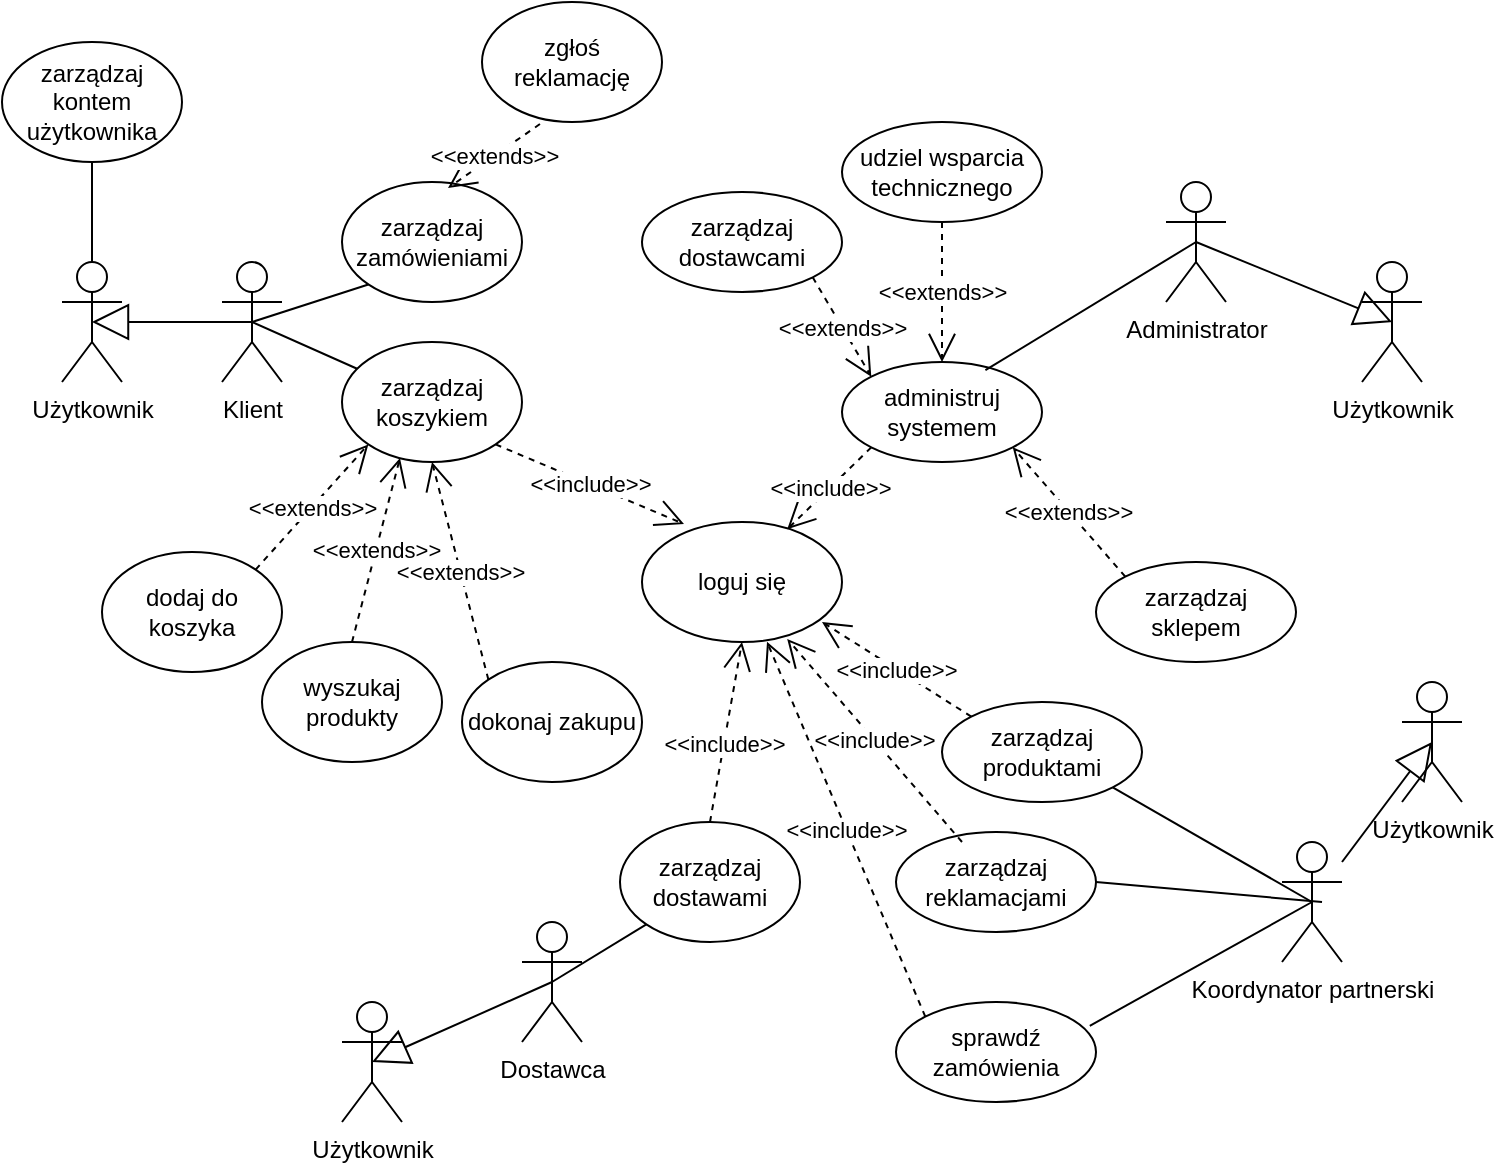 <mxfile version="24.2.0" type="github">
  <diagram name="Strona-1" id="ddkchTrSO-6p45OmRP6A">
    <mxGraphModel dx="1620" dy="783" grid="1" gridSize="10" guides="1" tooltips="1" connect="1" arrows="1" fold="1" page="1" pageScale="1" pageWidth="827" pageHeight="1169" math="0" shadow="0">
      <root>
        <mxCell id="0" />
        <mxCell id="1" parent="0" />
        <mxCell id="SdbDFvajUCVgvThnJawX-1" value="loguj się" style="ellipse;whiteSpace=wrap;html=1;" parent="1" vertex="1">
          <mxGeometry x="380" y="570" width="100" height="60" as="geometry" />
        </mxCell>
        <mxCell id="JuQFvX9YrrgA2miF1Yzw-1" value="Koordynator partnerski&lt;div&gt;&lt;br&gt;&lt;/div&gt;" style="shape=umlActor;verticalLabelPosition=bottom;verticalAlign=top;html=1;outlineConnect=0;" parent="1" vertex="1">
          <mxGeometry x="700" y="730" width="30" height="60" as="geometry" />
        </mxCell>
        <mxCell id="SdbDFvajUCVgvThnJawX-2" value="Klient" style="shape=umlActor;verticalLabelPosition=bottom;verticalAlign=top;html=1;" parent="1" vertex="1">
          <mxGeometry x="170" y="440" width="30" height="60" as="geometry" />
        </mxCell>
        <mxCell id="JuQFvX9YrrgA2miF1Yzw-2" value="Administrator&lt;div&gt;&lt;br&gt;&lt;/div&gt;" style="shape=umlActor;verticalLabelPosition=bottom;verticalAlign=top;html=1;outlineConnect=0;" parent="1" vertex="1">
          <mxGeometry x="642" y="400" width="30" height="60" as="geometry" />
        </mxCell>
        <mxCell id="SdbDFvajUCVgvThnJawX-4" value="" style="endArrow=none;html=1;rounded=0;entryX=0.5;entryY=0.5;entryDx=0;entryDy=0;entryPerimeter=0;" parent="1" source="SdbDFvajUCVgvThnJawX-5" target="SdbDFvajUCVgvThnJawX-2" edge="1">
          <mxGeometry width="50" height="50" relative="1" as="geometry">
            <mxPoint x="224.254" y="482.267" as="sourcePoint" />
            <mxPoint x="410" y="670" as="targetPoint" />
          </mxGeometry>
        </mxCell>
        <mxCell id="JuQFvX9YrrgA2miF1Yzw-4" value="administruj systemem" style="ellipse;whiteSpace=wrap;html=1;" parent="1" vertex="1">
          <mxGeometry x="480" y="490" width="100" height="50" as="geometry" />
        </mxCell>
        <mxCell id="SdbDFvajUCVgvThnJawX-5" value="zarządzaj koszykiem" style="ellipse;whiteSpace=wrap;html=1;" parent="1" vertex="1">
          <mxGeometry x="230" y="480" width="90" height="60" as="geometry" />
        </mxCell>
        <mxCell id="JuQFvX9YrrgA2miF1Yzw-7" value="" style="endArrow=none;html=1;rounded=0;exitX=0.717;exitY=0.082;exitDx=0;exitDy=0;exitPerimeter=0;entryX=0.5;entryY=0.5;entryDx=0;entryDy=0;entryPerimeter=0;" parent="1" source="JuQFvX9YrrgA2miF1Yzw-4" target="JuQFvX9YrrgA2miF1Yzw-2" edge="1">
          <mxGeometry width="50" height="50" relative="1" as="geometry">
            <mxPoint x="510" y="500" as="sourcePoint" />
            <mxPoint x="560" y="450" as="targetPoint" />
          </mxGeometry>
        </mxCell>
        <mxCell id="SdbDFvajUCVgvThnJawX-6" value="&amp;lt;&amp;lt;include&amp;gt;&amp;gt;" style="endArrow=open;endSize=12;dashed=1;html=1;rounded=0;exitX=1;exitY=1;exitDx=0;exitDy=0;entryX=0.21;entryY=0.017;entryDx=0;entryDy=0;entryPerimeter=0;" parent="1" source="SdbDFvajUCVgvThnJawX-5" target="SdbDFvajUCVgvThnJawX-1" edge="1">
          <mxGeometry width="160" relative="1" as="geometry">
            <mxPoint x="320" y="730" as="sourcePoint" />
            <mxPoint x="480" y="730" as="targetPoint" />
          </mxGeometry>
        </mxCell>
        <mxCell id="JuQFvX9YrrgA2miF1Yzw-8" value="zarządzaj sklepem" style="ellipse;whiteSpace=wrap;html=1;" parent="1" vertex="1">
          <mxGeometry x="607" y="590" width="100" height="50" as="geometry" />
        </mxCell>
        <mxCell id="SdbDFvajUCVgvThnJawX-8" value="dodaj do koszyka" style="ellipse;whiteSpace=wrap;html=1;" parent="1" vertex="1">
          <mxGeometry x="110" y="585" width="90" height="60" as="geometry" />
        </mxCell>
        <mxCell id="JuQFvX9YrrgA2miF1Yzw-10" value="&amp;lt;&amp;lt;include&amp;gt;&amp;gt;" style="endArrow=open;endSize=12;dashed=1;html=1;rounded=0;exitX=0;exitY=1;exitDx=0;exitDy=0;entryX=0.726;entryY=0.061;entryDx=0;entryDy=0;entryPerimeter=0;" parent="1" source="JuQFvX9YrrgA2miF1Yzw-4" target="SdbDFvajUCVgvThnJawX-1" edge="1">
          <mxGeometry width="160" relative="1" as="geometry">
            <mxPoint x="220" y="450" as="sourcePoint" />
            <mxPoint x="260" y="500" as="targetPoint" />
          </mxGeometry>
        </mxCell>
        <mxCell id="SdbDFvajUCVgvThnJawX-9" value="&amp;lt;&amp;lt;extends&amp;gt;&amp;gt;" style="endArrow=open;endSize=12;dashed=1;html=1;rounded=0;exitX=1;exitY=0;exitDx=0;exitDy=0;entryX=0;entryY=1;entryDx=0;entryDy=0;" parent="1" source="SdbDFvajUCVgvThnJawX-8" target="SdbDFvajUCVgvThnJawX-5" edge="1">
          <mxGeometry width="160" relative="1" as="geometry">
            <mxPoint x="317" y="541" as="sourcePoint" />
            <mxPoint x="350" y="670" as="targetPoint" />
          </mxGeometry>
        </mxCell>
        <mxCell id="JuQFvX9YrrgA2miF1Yzw-14" value="&amp;lt;&amp;lt;extends&amp;gt;&amp;gt;" style="endArrow=open;endSize=12;dashed=1;html=1;rounded=0;strokeColor=default;align=center;verticalAlign=middle;fontFamily=Helvetica;fontSize=11;fontColor=default;labelBackgroundColor=default;entryX=1;entryY=1;entryDx=0;entryDy=0;exitX=0;exitY=0;exitDx=0;exitDy=0;" parent="1" source="JuQFvX9YrrgA2miF1Yzw-8" target="JuQFvX9YrrgA2miF1Yzw-4" edge="1">
          <mxGeometry width="160" relative="1" as="geometry">
            <mxPoint x="480" y="650" as="sourcePoint" />
            <mxPoint x="640" y="650" as="targetPoint" />
          </mxGeometry>
        </mxCell>
        <mxCell id="SdbDFvajUCVgvThnJawX-10" value="wyszukaj produkty" style="ellipse;whiteSpace=wrap;html=1;" parent="1" vertex="1">
          <mxGeometry x="190" y="630" width="90" height="60" as="geometry" />
        </mxCell>
        <mxCell id="JuQFvX9YrrgA2miF1Yzw-15" value="zarządzaj dostawcami" style="ellipse;whiteSpace=wrap;html=1;" parent="1" vertex="1">
          <mxGeometry x="380" y="405" width="100" height="50" as="geometry" />
        </mxCell>
        <mxCell id="SdbDFvajUCVgvThnJawX-11" value="&amp;lt;&amp;lt;extends&amp;gt;&amp;gt;" style="endArrow=open;endSize=12;dashed=1;html=1;rounded=0;exitX=0.5;exitY=0;exitDx=0;exitDy=0;entryX=0.322;entryY=0.967;entryDx=0;entryDy=0;entryPerimeter=0;" parent="1" source="SdbDFvajUCVgvThnJawX-10" target="SdbDFvajUCVgvThnJawX-5" edge="1">
          <mxGeometry width="160" relative="1" as="geometry">
            <mxPoint x="227" y="604" as="sourcePoint" />
            <mxPoint x="285" y="550" as="targetPoint" />
          </mxGeometry>
        </mxCell>
        <mxCell id="JuQFvX9YrrgA2miF1Yzw-16" value="udziel wsparcia technicznego" style="ellipse;whiteSpace=wrap;html=1;" parent="1" vertex="1">
          <mxGeometry x="480" y="370" width="100" height="50" as="geometry" />
        </mxCell>
        <mxCell id="SdbDFvajUCVgvThnJawX-12" value="dokonaj zakupu" style="ellipse;whiteSpace=wrap;html=1;" parent="1" vertex="1">
          <mxGeometry x="290" y="640" width="90" height="60" as="geometry" />
        </mxCell>
        <mxCell id="SdbDFvajUCVgvThnJawX-13" value="&amp;lt;&amp;lt;extends&amp;gt;&amp;gt;" style="endArrow=open;endSize=12;dashed=1;html=1;rounded=0;exitX=0;exitY=0;exitDx=0;exitDy=0;entryX=0.5;entryY=1;entryDx=0;entryDy=0;" parent="1" source="SdbDFvajUCVgvThnJawX-12" target="SdbDFvajUCVgvThnJawX-5" edge="1">
          <mxGeometry width="160" relative="1" as="geometry">
            <mxPoint x="265" y="640" as="sourcePoint" />
            <mxPoint x="269" y="548" as="targetPoint" />
          </mxGeometry>
        </mxCell>
        <mxCell id="SYQceFe5XX5bmk-Zttm_-1" value="zarządzaj zamówieniami" style="ellipse;whiteSpace=wrap;html=1;" parent="1" vertex="1">
          <mxGeometry x="230" y="400" width="90" height="60" as="geometry" />
        </mxCell>
        <mxCell id="SYQceFe5XX5bmk-Zttm_-2" value="" style="endArrow=none;html=1;rounded=0;entryX=0.5;entryY=0.5;entryDx=0;entryDy=0;entryPerimeter=0;exitX=0;exitY=1;exitDx=0;exitDy=0;" parent="1" source="SYQceFe5XX5bmk-Zttm_-1" target="SdbDFvajUCVgvThnJawX-2" edge="1">
          <mxGeometry width="50" height="50" relative="1" as="geometry">
            <mxPoint x="300" y="510" as="sourcePoint" />
            <mxPoint x="350" y="460" as="targetPoint" />
          </mxGeometry>
        </mxCell>
        <mxCell id="SYQceFe5XX5bmk-Zttm_-3" value="zgłoś reklamację" style="ellipse;whiteSpace=wrap;html=1;" parent="1" vertex="1">
          <mxGeometry x="300" y="310" width="90" height="60" as="geometry" />
        </mxCell>
        <mxCell id="SYQceFe5XX5bmk-Zttm_-4" value="&amp;lt;&amp;lt;extends&amp;gt;&amp;gt;" style="endArrow=open;endSize=12;dashed=1;html=1;rounded=0;exitX=0.322;exitY=1.017;exitDx=0;exitDy=0;entryX=0.589;entryY=0.05;entryDx=0;entryDy=0;entryPerimeter=0;exitPerimeter=0;" parent="1" source="SYQceFe5XX5bmk-Zttm_-3" target="SYQceFe5XX5bmk-Zttm_-1" edge="1">
          <mxGeometry width="160" relative="1" as="geometry">
            <mxPoint x="240" y="490" as="sourcePoint" />
            <mxPoint x="400" y="490" as="targetPoint" />
          </mxGeometry>
        </mxCell>
        <mxCell id="SYQceFe5XX5bmk-Zttm_-5" value="Użytkownik" style="shape=umlActor;verticalLabelPosition=bottom;verticalAlign=top;html=1;" parent="1" vertex="1">
          <mxGeometry x="90" y="440" width="30" height="60" as="geometry" />
        </mxCell>
        <mxCell id="SYQceFe5XX5bmk-Zttm_-6" value="" style="endArrow=block;endSize=16;endFill=0;html=1;rounded=0;exitX=0.5;exitY=0.5;exitDx=0;exitDy=0;exitPerimeter=0;entryX=0.5;entryY=0.5;entryDx=0;entryDy=0;entryPerimeter=0;" parent="1" source="SdbDFvajUCVgvThnJawX-2" target="SYQceFe5XX5bmk-Zttm_-5" edge="1">
          <mxGeometry width="160" relative="1" as="geometry">
            <mxPoint x="230" y="710" as="sourcePoint" />
            <mxPoint x="390" y="710" as="targetPoint" />
          </mxGeometry>
        </mxCell>
        <mxCell id="JuQFvX9YrrgA2miF1Yzw-17" value="&amp;lt;&amp;lt;extends&amp;gt;&amp;gt;" style="endArrow=open;endSize=12;dashed=1;html=1;rounded=0;strokeColor=default;align=center;verticalAlign=middle;fontFamily=Helvetica;fontSize=11;fontColor=default;labelBackgroundColor=default;exitX=1;exitY=1;exitDx=0;exitDy=0;entryX=0;entryY=0;entryDx=0;entryDy=0;" parent="1" source="JuQFvX9YrrgA2miF1Yzw-15" target="JuQFvX9YrrgA2miF1Yzw-4" edge="1">
          <mxGeometry width="160" relative="1" as="geometry">
            <mxPoint x="380" y="530" as="sourcePoint" />
            <mxPoint x="540" y="530" as="targetPoint" />
          </mxGeometry>
        </mxCell>
        <mxCell id="qofxUEPGcxJbh4miqbQ3-1" value="zarządzaj kontem użytkownika" style="ellipse;whiteSpace=wrap;html=1;" parent="1" vertex="1">
          <mxGeometry x="60" y="330" width="90" height="60" as="geometry" />
        </mxCell>
        <mxCell id="JuQFvX9YrrgA2miF1Yzw-18" value="&amp;lt;&amp;lt;extends&amp;gt;&amp;gt;" style="endArrow=open;endSize=12;dashed=1;html=1;rounded=0;strokeColor=default;align=center;verticalAlign=middle;fontFamily=Helvetica;fontSize=11;fontColor=default;labelBackgroundColor=default;exitX=0.5;exitY=1;exitDx=0;exitDy=0;entryX=0.5;entryY=0;entryDx=0;entryDy=0;" parent="1" source="JuQFvX9YrrgA2miF1Yzw-16" target="JuQFvX9YrrgA2miF1Yzw-4" edge="1">
          <mxGeometry width="160" relative="1" as="geometry">
            <mxPoint x="524" y="469" as="sourcePoint" />
            <mxPoint x="510" y="480" as="targetPoint" />
          </mxGeometry>
        </mxCell>
        <mxCell id="qofxUEPGcxJbh4miqbQ3-3" value="" style="endArrow=none;html=1;rounded=0;entryX=0.5;entryY=1;entryDx=0;entryDy=0;exitX=0.5;exitY=0;exitDx=0;exitDy=0;exitPerimeter=0;" parent="1" source="SYQceFe5XX5bmk-Zttm_-5" target="qofxUEPGcxJbh4miqbQ3-1" edge="1">
          <mxGeometry width="50" height="50" relative="1" as="geometry">
            <mxPoint x="290" y="520" as="sourcePoint" />
            <mxPoint x="340" y="470" as="targetPoint" />
          </mxGeometry>
        </mxCell>
        <mxCell id="JuQFvX9YrrgA2miF1Yzw-19" value="&lt;div&gt;Użytkownik&lt;/div&gt;" style="shape=umlActor;verticalLabelPosition=bottom;verticalAlign=top;html=1;outlineConnect=0;" parent="1" vertex="1">
          <mxGeometry x="740" y="440" width="30" height="60" as="geometry" />
        </mxCell>
        <mxCell id="qofxUEPGcxJbh4miqbQ3-4" value="Dostawca" style="shape=umlActor;verticalLabelPosition=bottom;verticalAlign=top;html=1;outlineConnect=0;" parent="1" vertex="1">
          <mxGeometry x="320" y="770" width="30" height="60" as="geometry" />
        </mxCell>
        <mxCell id="JuQFvX9YrrgA2miF1Yzw-24" value="" style="endArrow=block;endSize=16;endFill=0;html=1;rounded=0;exitX=0.5;exitY=0.5;exitDx=0;exitDy=0;exitPerimeter=0;entryX=0.5;entryY=0.5;entryDx=0;entryDy=0;entryPerimeter=0;" parent="1" source="JuQFvX9YrrgA2miF1Yzw-2" target="JuQFvX9YrrgA2miF1Yzw-19" edge="1">
          <mxGeometry width="160" relative="1" as="geometry">
            <mxPoint x="820" y="550" as="sourcePoint" />
            <mxPoint x="740" y="550" as="targetPoint" />
          </mxGeometry>
        </mxCell>
        <mxCell id="qofxUEPGcxJbh4miqbQ3-7" value="zarządzaj dostawami" style="ellipse;whiteSpace=wrap;html=1;" parent="1" vertex="1">
          <mxGeometry x="369" y="720" width="90" height="60" as="geometry" />
        </mxCell>
        <mxCell id="JuQFvX9YrrgA2miF1Yzw-25" value="zarządzaj produktami" style="ellipse;whiteSpace=wrap;html=1;" parent="1" vertex="1">
          <mxGeometry x="530" y="660" width="100" height="50" as="geometry" />
        </mxCell>
        <mxCell id="qofxUEPGcxJbh4miqbQ3-8" value="" style="endArrow=none;html=1;rounded=0;exitX=0.5;exitY=0.5;exitDx=0;exitDy=0;exitPerimeter=0;entryX=0;entryY=1;entryDx=0;entryDy=0;" parent="1" source="qofxUEPGcxJbh4miqbQ3-4" target="qofxUEPGcxJbh4miqbQ3-7" edge="1">
          <mxGeometry width="50" height="50" relative="1" as="geometry">
            <mxPoint x="430" y="780" as="sourcePoint" />
            <mxPoint x="480" y="730" as="targetPoint" />
          </mxGeometry>
        </mxCell>
        <mxCell id="JuQFvX9YrrgA2miF1Yzw-26" value="" style="endArrow=none;html=1;rounded=0;strokeColor=default;align=center;verticalAlign=middle;fontFamily=Helvetica;fontSize=11;fontColor=default;labelBackgroundColor=default;entryX=1;entryY=1;entryDx=0;entryDy=0;exitX=0.5;exitY=0.5;exitDx=0;exitDy=0;exitPerimeter=0;" parent="1" source="JuQFvX9YrrgA2miF1Yzw-1" target="JuQFvX9YrrgA2miF1Yzw-25" edge="1">
          <mxGeometry width="50" height="50" relative="1" as="geometry">
            <mxPoint x="510" y="650" as="sourcePoint" />
            <mxPoint x="560" y="600" as="targetPoint" />
          </mxGeometry>
        </mxCell>
        <mxCell id="qofxUEPGcxJbh4miqbQ3-9" value="" style="endArrow=open;dashed=1;endFill=0;endSize=12;html=1;rounded=0;exitX=0.5;exitY=0;exitDx=0;exitDy=0;entryX=0.5;entryY=1;entryDx=0;entryDy=0;" parent="1" source="qofxUEPGcxJbh4miqbQ3-7" target="SdbDFvajUCVgvThnJawX-1" edge="1">
          <mxGeometry width="160" relative="1" as="geometry">
            <mxPoint x="380" y="750" as="sourcePoint" />
            <mxPoint x="540" y="750" as="targetPoint" />
          </mxGeometry>
        </mxCell>
        <mxCell id="qofxUEPGcxJbh4miqbQ3-10" value="&amp;lt;&amp;lt;include&amp;gt;&amp;gt;" style="edgeLabel;html=1;align=center;verticalAlign=middle;resizable=0;points=[];" parent="qofxUEPGcxJbh4miqbQ3-9" connectable="0" vertex="1">
          <mxGeometry x="-0.124" relative="1" as="geometry">
            <mxPoint as="offset" />
          </mxGeometry>
        </mxCell>
        <mxCell id="qofxUEPGcxJbh4miqbQ3-11" value="Użytkownik" style="shape=umlActor;verticalLabelPosition=bottom;verticalAlign=top;html=1;" parent="1" vertex="1">
          <mxGeometry x="230" y="810" width="30" height="60" as="geometry" />
        </mxCell>
        <mxCell id="qofxUEPGcxJbh4miqbQ3-12" value="" style="endArrow=block;endSize=16;endFill=0;html=1;rounded=0;exitX=0.5;exitY=0.5;exitDx=0;exitDy=0;exitPerimeter=0;entryX=0.5;entryY=0.5;entryDx=0;entryDy=0;entryPerimeter=0;" parent="1" source="qofxUEPGcxJbh4miqbQ3-4" target="qofxUEPGcxJbh4miqbQ3-11" edge="1">
          <mxGeometry width="160" relative="1" as="geometry">
            <mxPoint x="195" y="480" as="sourcePoint" />
            <mxPoint x="115" y="480" as="targetPoint" />
          </mxGeometry>
        </mxCell>
        <mxCell id="JuQFvX9YrrgA2miF1Yzw-27" value="zarządzaj reklamacjami" style="ellipse;whiteSpace=wrap;html=1;" parent="1" vertex="1">
          <mxGeometry x="507" y="725" width="100" height="50" as="geometry" />
        </mxCell>
        <mxCell id="JuQFvX9YrrgA2miF1Yzw-28" value="sprawdź zamówienia" style="ellipse;whiteSpace=wrap;html=1;" parent="1" vertex="1">
          <mxGeometry x="507" y="810" width="100" height="50" as="geometry" />
        </mxCell>
        <mxCell id="JuQFvX9YrrgA2miF1Yzw-29" value="" style="endArrow=none;html=1;rounded=0;strokeColor=default;align=center;verticalAlign=middle;fontFamily=Helvetica;fontSize=11;fontColor=default;labelBackgroundColor=default;entryX=1;entryY=0.5;entryDx=0;entryDy=0;exitX=0.667;exitY=0.5;exitDx=0;exitDy=0;exitPerimeter=0;" parent="1" source="JuQFvX9YrrgA2miF1Yzw-1" target="JuQFvX9YrrgA2miF1Yzw-27" edge="1">
          <mxGeometry width="50" height="50" relative="1" as="geometry">
            <mxPoint x="685" y="770" as="sourcePoint" />
            <mxPoint x="625" y="713" as="targetPoint" />
          </mxGeometry>
        </mxCell>
        <mxCell id="JuQFvX9YrrgA2miF1Yzw-30" value="" style="endArrow=none;html=1;rounded=0;strokeColor=default;align=center;verticalAlign=middle;fontFamily=Helvetica;fontSize=11;fontColor=default;labelBackgroundColor=default;entryX=0.969;entryY=0.238;entryDx=0;entryDy=0;entryPerimeter=0;exitX=0.5;exitY=0.5;exitDx=0;exitDy=0;exitPerimeter=0;" parent="1" source="JuQFvX9YrrgA2miF1Yzw-1" target="JuQFvX9YrrgA2miF1Yzw-28" edge="1">
          <mxGeometry width="50" height="50" relative="1" as="geometry">
            <mxPoint x="680" y="780" as="sourcePoint" />
            <mxPoint x="617" y="760" as="targetPoint" />
          </mxGeometry>
        </mxCell>
        <mxCell id="JuQFvX9YrrgA2miF1Yzw-31" value="&amp;lt;&amp;lt;include&amp;gt;&amp;gt;" style="endArrow=open;endSize=12;dashed=1;html=1;rounded=0;exitX=0;exitY=0;exitDx=0;exitDy=0;" parent="1" source="JuQFvX9YrrgA2miF1Yzw-25" edge="1">
          <mxGeometry width="160" relative="1" as="geometry">
            <mxPoint x="522" y="639.5" as="sourcePoint" />
            <mxPoint x="470" y="620" as="targetPoint" />
          </mxGeometry>
        </mxCell>
        <mxCell id="JuQFvX9YrrgA2miF1Yzw-32" value="&amp;lt;&amp;lt;include&amp;gt;&amp;gt;" style="endArrow=open;endSize=12;dashed=1;html=1;rounded=0;entryX=0.726;entryY=0.974;entryDx=0;entryDy=0;entryPerimeter=0;exitX=0.33;exitY=0.1;exitDx=0;exitDy=0;exitPerimeter=0;" parent="1" source="JuQFvX9YrrgA2miF1Yzw-27" target="SdbDFvajUCVgvThnJawX-1" edge="1">
          <mxGeometry width="160" relative="1" as="geometry">
            <mxPoint x="540" y="720" as="sourcePoint" />
            <mxPoint x="460" y="685" as="targetPoint" />
          </mxGeometry>
        </mxCell>
        <mxCell id="JuQFvX9YrrgA2miF1Yzw-33" value="&amp;lt;&amp;lt;include&amp;gt;&amp;gt;" style="endArrow=open;endSize=12;dashed=1;html=1;rounded=0;entryX=0.625;entryY=0.998;entryDx=0;entryDy=0;entryPerimeter=0;exitX=0;exitY=0;exitDx=0;exitDy=0;" parent="1" source="JuQFvX9YrrgA2miF1Yzw-28" target="SdbDFvajUCVgvThnJawX-1" edge="1">
          <mxGeometry width="160" relative="1" as="geometry">
            <mxPoint x="517" y="770" as="sourcePoint" />
            <mxPoint x="430" y="668" as="targetPoint" />
          </mxGeometry>
        </mxCell>
        <mxCell id="4H9VlD6y6pZpgo2cyS_H-1" value="&lt;div&gt;Użytkownik&lt;/div&gt;" style="shape=umlActor;verticalLabelPosition=bottom;verticalAlign=top;html=1;outlineConnect=0;" parent="1" vertex="1">
          <mxGeometry x="760" y="650" width="30" height="60" as="geometry" />
        </mxCell>
        <mxCell id="4H9VlD6y6pZpgo2cyS_H-3" value="" style="endArrow=block;endSize=16;endFill=0;html=1;rounded=0;entryX=0.5;entryY=0.5;entryDx=0;entryDy=0;entryPerimeter=0;" parent="1" source="JuQFvX9YrrgA2miF1Yzw-1" target="4H9VlD6y6pZpgo2cyS_H-1" edge="1">
          <mxGeometry width="160" relative="1" as="geometry">
            <mxPoint x="667" y="440" as="sourcePoint" />
            <mxPoint x="765" y="480" as="targetPoint" />
          </mxGeometry>
        </mxCell>
      </root>
    </mxGraphModel>
  </diagram>
</mxfile>
